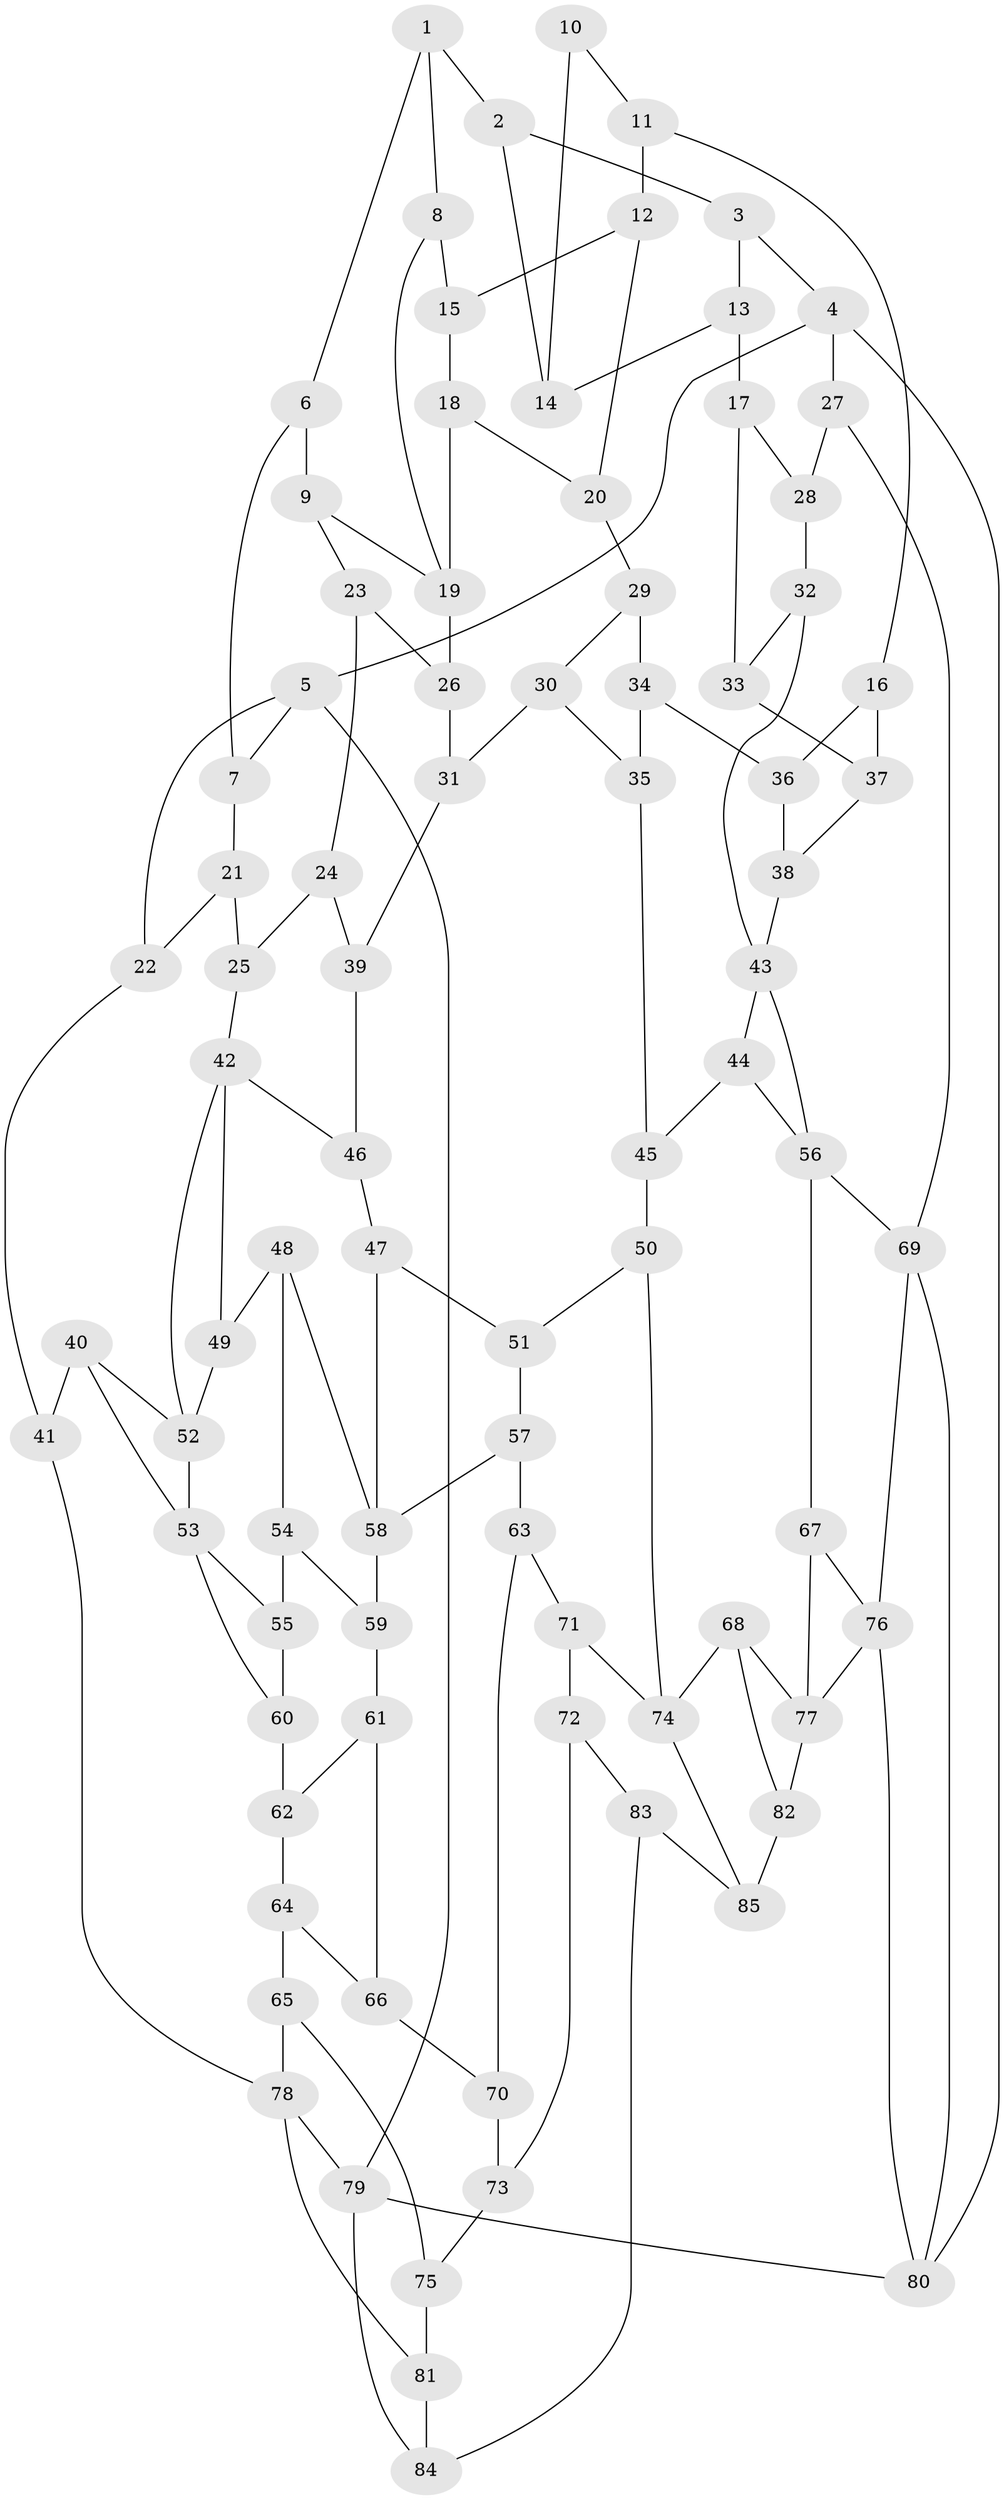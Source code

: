 // original degree distribution, {3: 0.016666666666666666, 4: 0.23333333333333334, 5: 0.5333333333333333, 6: 0.21666666666666667}
// Generated by graph-tools (version 1.1) at 2025/38/03/04/25 23:38:27]
// undirected, 85 vertices, 135 edges
graph export_dot {
  node [color=gray90,style=filled];
  1;
  2;
  3;
  4;
  5;
  6;
  7;
  8;
  9;
  10;
  11;
  12;
  13;
  14;
  15;
  16;
  17;
  18;
  19;
  20;
  21;
  22;
  23;
  24;
  25;
  26;
  27;
  28;
  29;
  30;
  31;
  32;
  33;
  34;
  35;
  36;
  37;
  38;
  39;
  40;
  41;
  42;
  43;
  44;
  45;
  46;
  47;
  48;
  49;
  50;
  51;
  52;
  53;
  54;
  55;
  56;
  57;
  58;
  59;
  60;
  61;
  62;
  63;
  64;
  65;
  66;
  67;
  68;
  69;
  70;
  71;
  72;
  73;
  74;
  75;
  76;
  77;
  78;
  79;
  80;
  81;
  82;
  83;
  84;
  85;
  1 -- 2 [weight=1.0];
  1 -- 6 [weight=1.0];
  1 -- 8 [weight=1.0];
  2 -- 3 [weight=1.0];
  2 -- 14 [weight=1.0];
  3 -- 4 [weight=1.0];
  3 -- 13 [weight=1.0];
  4 -- 5 [weight=1.0];
  4 -- 27 [weight=1.0];
  4 -- 80 [weight=1.0];
  5 -- 7 [weight=1.0];
  5 -- 22 [weight=1.0];
  5 -- 79 [weight=1.0];
  6 -- 7 [weight=1.0];
  6 -- 9 [weight=1.0];
  7 -- 21 [weight=1.0];
  8 -- 15 [weight=2.0];
  8 -- 19 [weight=1.0];
  9 -- 19 [weight=1.0];
  9 -- 23 [weight=1.0];
  10 -- 11 [weight=1.0];
  10 -- 14 [weight=2.0];
  11 -- 12 [weight=1.0];
  11 -- 16 [weight=1.0];
  12 -- 15 [weight=1.0];
  12 -- 20 [weight=1.0];
  13 -- 14 [weight=1.0];
  13 -- 17 [weight=2.0];
  15 -- 18 [weight=1.0];
  16 -- 36 [weight=1.0];
  16 -- 37 [weight=1.0];
  17 -- 28 [weight=1.0];
  17 -- 33 [weight=1.0];
  18 -- 19 [weight=1.0];
  18 -- 20 [weight=1.0];
  19 -- 26 [weight=1.0];
  20 -- 29 [weight=2.0];
  21 -- 22 [weight=1.0];
  21 -- 25 [weight=1.0];
  22 -- 41 [weight=1.0];
  23 -- 24 [weight=1.0];
  23 -- 26 [weight=1.0];
  24 -- 25 [weight=1.0];
  24 -- 39 [weight=1.0];
  25 -- 42 [weight=1.0];
  26 -- 31 [weight=1.0];
  27 -- 28 [weight=1.0];
  27 -- 69 [weight=1.0];
  28 -- 32 [weight=1.0];
  29 -- 30 [weight=1.0];
  29 -- 34 [weight=1.0];
  30 -- 31 [weight=1.0];
  30 -- 35 [weight=1.0];
  31 -- 39 [weight=1.0];
  32 -- 33 [weight=1.0];
  32 -- 43 [weight=1.0];
  33 -- 37 [weight=2.0];
  34 -- 35 [weight=1.0];
  34 -- 36 [weight=2.0];
  35 -- 45 [weight=1.0];
  36 -- 38 [weight=1.0];
  37 -- 38 [weight=1.0];
  38 -- 43 [weight=1.0];
  39 -- 46 [weight=2.0];
  40 -- 41 [weight=1.0];
  40 -- 52 [weight=1.0];
  40 -- 53 [weight=1.0];
  41 -- 78 [weight=1.0];
  42 -- 46 [weight=1.0];
  42 -- 49 [weight=1.0];
  42 -- 52 [weight=1.0];
  43 -- 44 [weight=1.0];
  43 -- 56 [weight=1.0];
  44 -- 45 [weight=1.0];
  44 -- 56 [weight=1.0];
  45 -- 50 [weight=1.0];
  46 -- 47 [weight=1.0];
  47 -- 51 [weight=1.0];
  47 -- 58 [weight=1.0];
  48 -- 49 [weight=1.0];
  48 -- 54 [weight=1.0];
  48 -- 58 [weight=1.0];
  49 -- 52 [weight=1.0];
  50 -- 51 [weight=1.0];
  50 -- 74 [weight=1.0];
  51 -- 57 [weight=1.0];
  52 -- 53 [weight=1.0];
  53 -- 55 [weight=1.0];
  53 -- 60 [weight=1.0];
  54 -- 55 [weight=1.0];
  54 -- 59 [weight=1.0];
  55 -- 60 [weight=1.0];
  56 -- 67 [weight=1.0];
  56 -- 69 [weight=1.0];
  57 -- 58 [weight=1.0];
  57 -- 63 [weight=1.0];
  58 -- 59 [weight=1.0];
  59 -- 61 [weight=1.0];
  60 -- 62 [weight=2.0];
  61 -- 62 [weight=1.0];
  61 -- 66 [weight=1.0];
  62 -- 64 [weight=1.0];
  63 -- 70 [weight=1.0];
  63 -- 71 [weight=1.0];
  64 -- 65 [weight=1.0];
  64 -- 66 [weight=1.0];
  65 -- 75 [weight=1.0];
  65 -- 78 [weight=1.0];
  66 -- 70 [weight=2.0];
  67 -- 76 [weight=1.0];
  67 -- 77 [weight=1.0];
  68 -- 74 [weight=1.0];
  68 -- 77 [weight=1.0];
  68 -- 82 [weight=1.0];
  69 -- 76 [weight=1.0];
  69 -- 80 [weight=1.0];
  70 -- 73 [weight=1.0];
  71 -- 72 [weight=1.0];
  71 -- 74 [weight=1.0];
  72 -- 73 [weight=1.0];
  72 -- 83 [weight=1.0];
  73 -- 75 [weight=1.0];
  74 -- 85 [weight=1.0];
  75 -- 81 [weight=2.0];
  76 -- 77 [weight=1.0];
  76 -- 80 [weight=1.0];
  77 -- 82 [weight=1.0];
  78 -- 79 [weight=1.0];
  78 -- 81 [weight=1.0];
  79 -- 80 [weight=1.0];
  79 -- 84 [weight=1.0];
  81 -- 84 [weight=1.0];
  82 -- 85 [weight=2.0];
  83 -- 84 [weight=1.0];
  83 -- 85 [weight=1.0];
}
